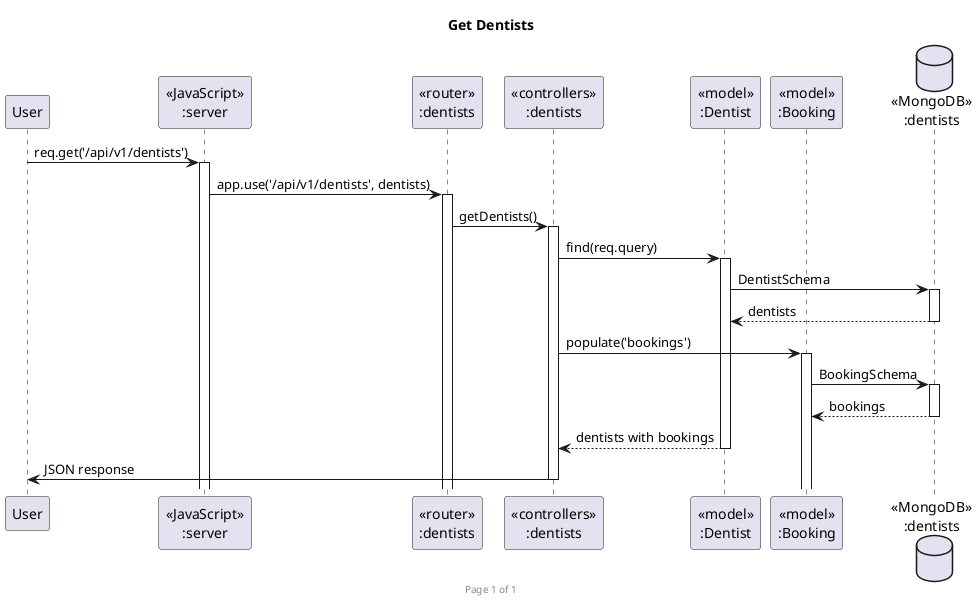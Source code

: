   @startuml Get Dentists (GET)

  footer Page %page% of %lastpage%
  title "Get Dentists"

  participant "User" as user
  participant "<<JavaScript>>\n:server" as server
  participant "<<router>>\n:dentists" as routerDentists
  participant "<<controllers>>\n:dentists" as controllersDentists
  participant "<<model>>\n:Dentist" as modelDentist
  participant "<<model>>\n:Booking" as modelBooking
  database "<<MongoDB>>\n:dentists" as DentistsDatabase

  user -> server ++ : req.get('/api/v1/dentists')
  server -> routerDentists ++ : app.use('/api/v1/dentists', dentists)
  routerDentists -> controllersDentists ++ : getDentists()

  controllersDentists -> modelDentist ++ : find(req.query)
  modelDentist -> DentistsDatabase ++ : DentistSchema
  DentistsDatabase --> modelDentist -- : dentists

  controllersDentists -> modelBooking ++ : populate('bookings')
  modelBooking -> DentistsDatabase ++ : BookingSchema
  DentistsDatabase --> modelBooking -- : bookings

  controllersDentists <-- modelDentist -- : dentists with bookings

  controllersDentists -> user -- : JSON response

  @enduml
